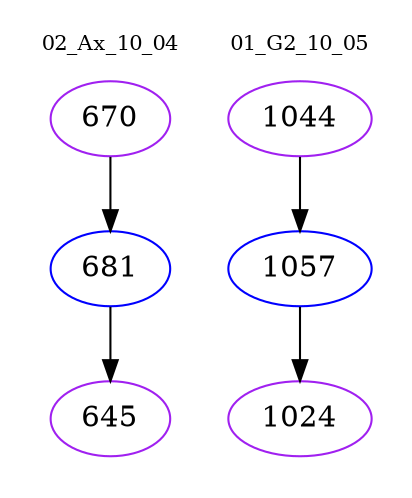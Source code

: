 digraph{
subgraph cluster_0 {
color = white
label = "02_Ax_10_04";
fontsize=10;
T0_670 [label="670", color="purple"]
T0_670 -> T0_681 [color="black"]
T0_681 [label="681", color="blue"]
T0_681 -> T0_645 [color="black"]
T0_645 [label="645", color="purple"]
}
subgraph cluster_1 {
color = white
label = "01_G2_10_05";
fontsize=10;
T1_1044 [label="1044", color="purple"]
T1_1044 -> T1_1057 [color="black"]
T1_1057 [label="1057", color="blue"]
T1_1057 -> T1_1024 [color="black"]
T1_1024 [label="1024", color="purple"]
}
}
